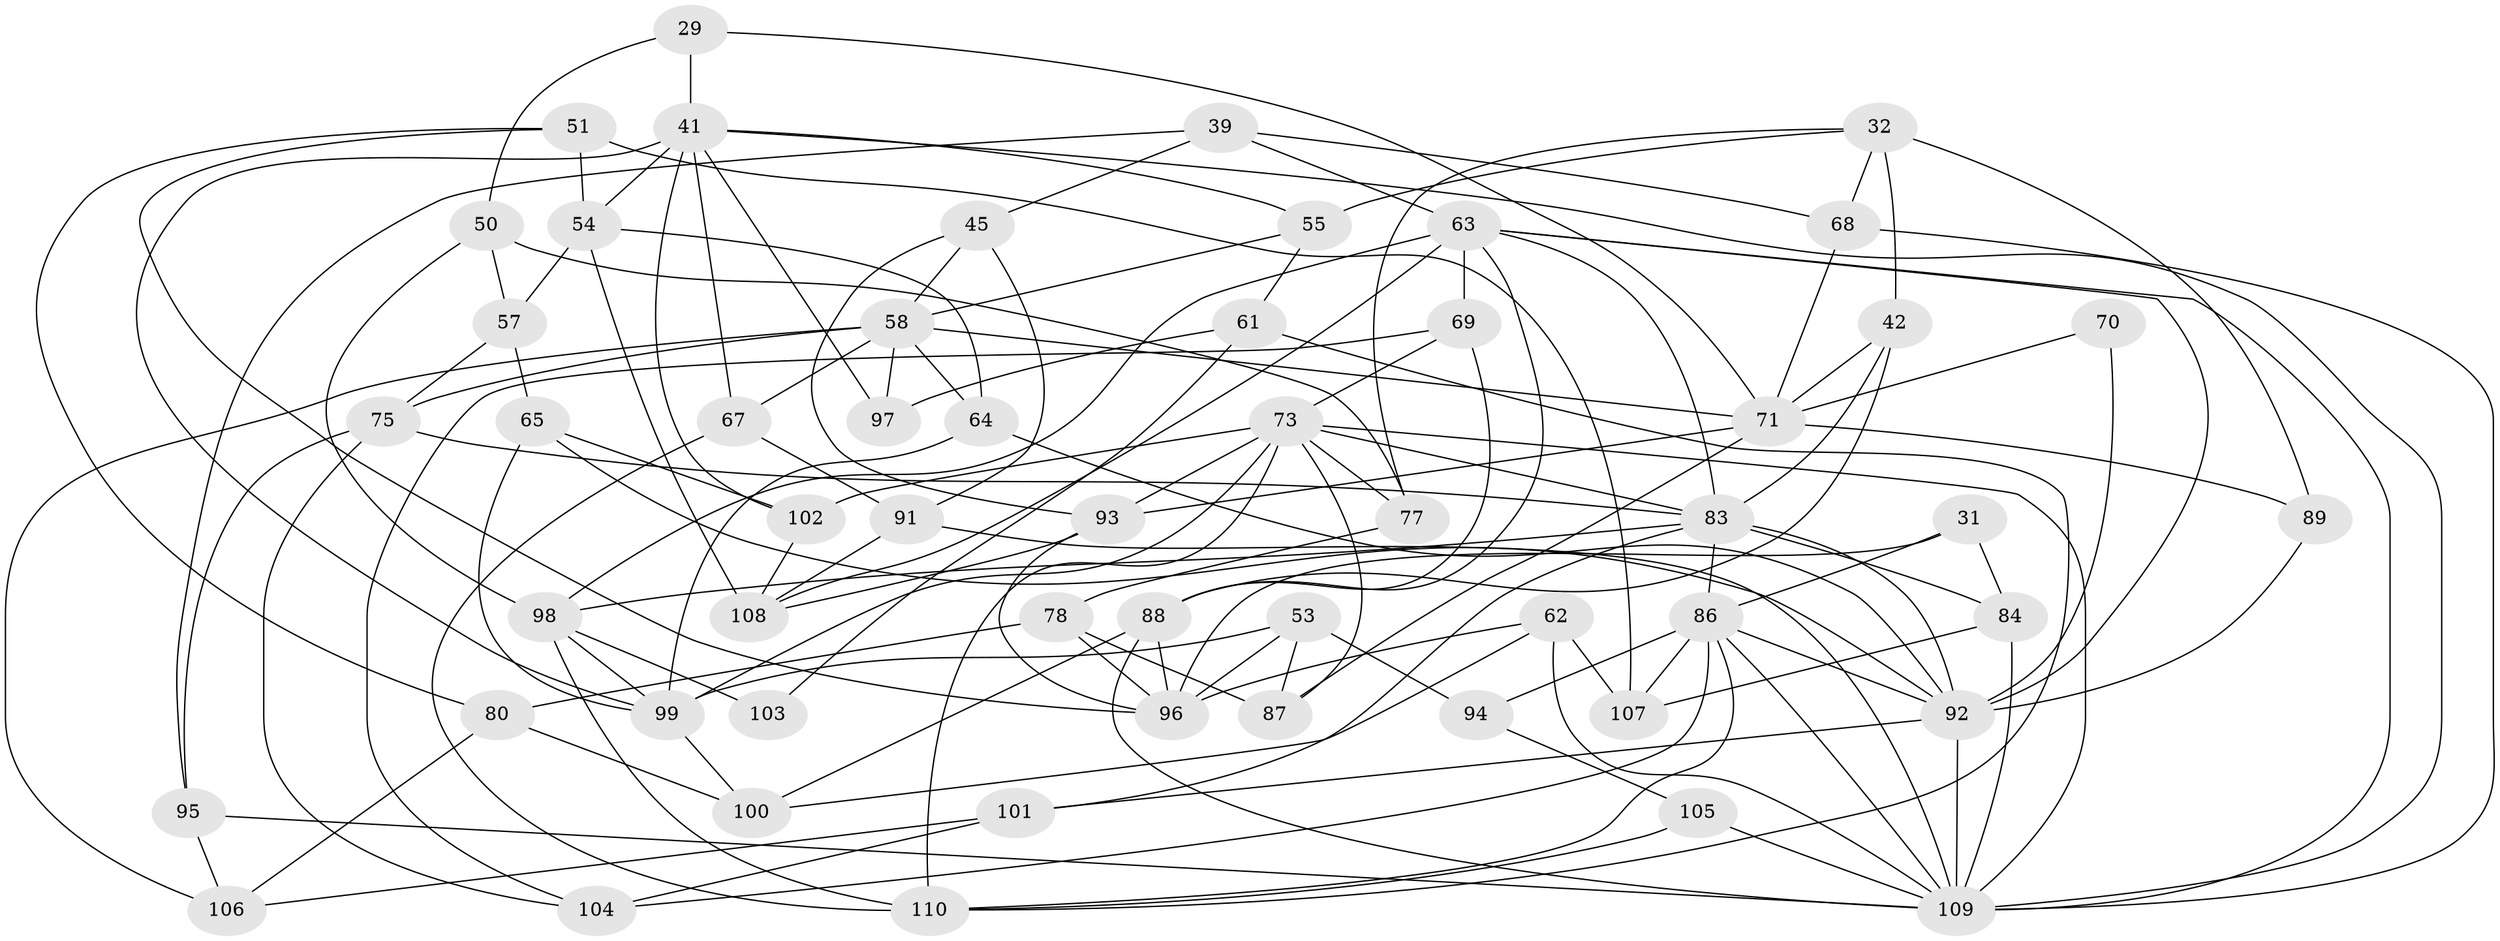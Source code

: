 // original degree distribution, {4: 1.0}
// Generated by graph-tools (version 1.1) at 2025/57/03/09/25 04:57:01]
// undirected, 55 vertices, 135 edges
graph export_dot {
graph [start="1"]
  node [color=gray90,style=filled];
  29;
  31;
  32 [super="+23"];
  39;
  41 [super="+8+30+20"];
  42;
  45;
  50;
  51;
  53;
  54 [super="+52"];
  55;
  57;
  58 [super="+40"];
  61;
  62;
  63 [super="+44+27"];
  64 [super="+36"];
  65;
  67;
  68;
  69 [super="+49"];
  70;
  71 [super="+38"];
  73 [super="+15+28"];
  75 [super="+59"];
  77;
  78;
  80;
  83 [super="+2+6+11+60"];
  84;
  86 [super="+22+74"];
  87;
  88 [super="+4+82"];
  89;
  91;
  92 [super="+56+72"];
  93 [super="+33"];
  94;
  95;
  96 [super="+24"];
  97;
  98 [super="+43+81"];
  99 [super="+13+79"];
  100;
  101;
  102 [super="+85"];
  103;
  104 [super="+1"];
  105 [super="+47"];
  106;
  107;
  108 [super="+3"];
  109 [super="+35+90+46"];
  110 [super="+14+66"];
  29 -- 50;
  29 -- 41 [weight=2];
  29 -- 71;
  31 -- 84;
  31 -- 96;
  31 -- 86 [weight=2];
  32 -- 55;
  32 -- 42;
  32 -- 89 [weight=2];
  32 -- 68;
  32 -- 77;
  39 -- 45;
  39 -- 68;
  39 -- 63;
  39 -- 95;
  41 -- 54;
  41 -- 55;
  41 -- 97 [weight=2];
  41 -- 67;
  41 -- 102 [weight=3];
  41 -- 99;
  41 -- 109;
  42 -- 71;
  42 -- 83;
  42 -- 88;
  45 -- 91;
  45 -- 93;
  45 -- 58;
  50 -- 57;
  50 -- 77;
  50 -- 98;
  51 -- 107;
  51 -- 80;
  51 -- 96;
  51 -- 54;
  53 -- 87;
  53 -- 94;
  53 -- 99;
  53 -- 96;
  54 -- 57;
  54 -- 64 [weight=2];
  54 -- 108;
  55 -- 61;
  55 -- 58;
  57 -- 65;
  57 -- 75;
  58 -- 67;
  58 -- 97;
  58 -- 106;
  58 -- 75;
  58 -- 71;
  58 -- 64;
  61 -- 97;
  61 -- 103;
  61 -- 110;
  62 -- 100;
  62 -- 107;
  62 -- 96;
  62 -- 109;
  63 -- 98 [weight=3];
  63 -- 83;
  63 -- 69;
  63 -- 88;
  63 -- 108;
  63 -- 109;
  63 -- 92;
  64 -- 99;
  64 -- 92 [weight=2];
  65 -- 102;
  65 -- 99;
  65 -- 92;
  67 -- 91;
  67 -- 110;
  68 -- 71;
  68 -- 109;
  69 -- 104 [weight=2];
  69 -- 73;
  69 -- 88 [weight=2];
  70 -- 71;
  70 -- 92 [weight=3];
  71 -- 93;
  71 -- 87;
  71 -- 89;
  73 -- 83 [weight=3];
  73 -- 77;
  73 -- 99 [weight=2];
  73 -- 102;
  73 -- 110 [weight=3];
  73 -- 87;
  73 -- 93;
  73 -- 109 [weight=3];
  75 -- 83 [weight=2];
  75 -- 104;
  75 -- 95;
  77 -- 78;
  78 -- 87;
  78 -- 80;
  78 -- 96;
  80 -- 100;
  80 -- 106;
  83 -- 98;
  83 -- 86;
  83 -- 84;
  83 -- 101;
  83 -- 92;
  84 -- 107;
  84 -- 109;
  86 -- 110;
  86 -- 104 [weight=2];
  86 -- 107;
  86 -- 94;
  86 -- 109;
  86 -- 92;
  88 -- 109;
  88 -- 100;
  88 -- 96 [weight=2];
  89 -- 92;
  91 -- 108;
  91 -- 109;
  92 -- 109;
  92 -- 101;
  93 -- 108 [weight=2];
  93 -- 96;
  94 -- 105 [weight=2];
  95 -- 106;
  95 -- 109;
  98 -- 103 [weight=3];
  98 -- 110;
  98 -- 99;
  99 -- 100;
  101 -- 104;
  101 -- 106;
  102 -- 108;
  105 -- 110;
  105 -- 109 [weight=3];
}
